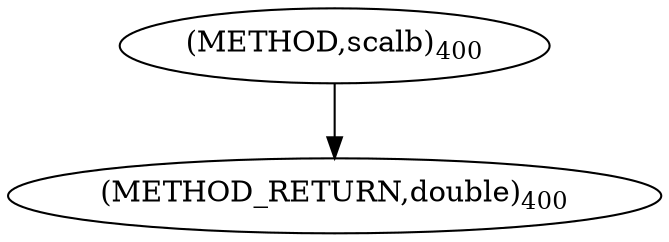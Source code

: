 digraph "scalb" {  
"20631" [label = <(METHOD,scalb)<SUB>400</SUB>> ]
"20634" [label = <(METHOD_RETURN,double)<SUB>400</SUB>> ]
  "20631" -> "20634" 
}
